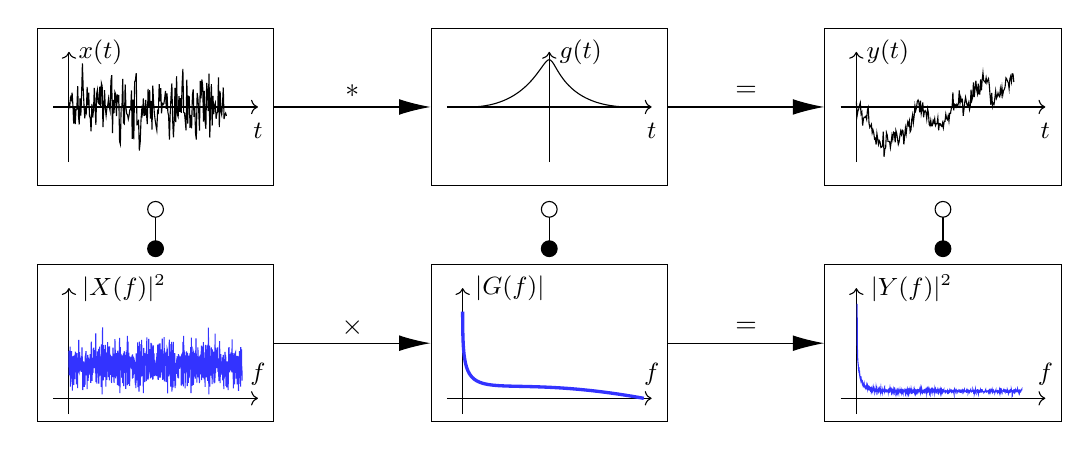 \usetikzlibrary{arrows.meta}
\begin{tikzpicture}[scale=1]

\node[draw,minimum height=2cm,minimum width=3cm](in) at (0,0) {};
\node[] (int) at (1.3,-0.3) {\small$t$};
\node[] (xt) at (-0.7,0.7) {\small$x(t)$};
\draw[->] (-1.1,-0.7) -- (-1.1,0.7);
\draw[->] (-1.3,0) -- (1.3,0);
\draw(-1.1,0.058) --(-1.09,0.01) --(-1.08,0.119) --(-1.07,0.09) --(-1.06,0.182) --(-1.05,0.032) --(-1.04,-0.21) --(-1.03,0.011) --(-1.02,-0.217) --(-1.01,-0.028) --(-1.0,-0.028) --(-0.989,0.264) --(-0.979,-0.117) --(-0.969,-0.222) --(-0.959,0.108) --(-0.949,-0.109) --(-0.939,0.168) --(-0.929,0.554) --(-0.919,0.234) --(-0.909,0.03) --(-0.899,-0.144) --(-0.889,-0.036) --(-0.879,-0.067) --(-0.869,0.256) --(-0.859,0.02) --(-0.849,0.182) --(-0.839,-0.114) --(-0.829,-0.143) --(-0.819,-0.31) --(-0.809,0.039) --(-0.798,-0.133) --(-0.788,-0.042) --(-0.778,0.243) --(-0.768,-4.605e-05) --(-0.758,-0.227) --(-0.748,0.169) --(-0.738,0.218) --(-0.728,0.052) --(-0.718,0.041) --(-0.708,0.259) --(-0.698,0.004) --(-0.688,0.303) --(-0.678,0.267) --(-0.668,-0.257) --(-0.658,-0.015) --(-0.648,0.215) --(-0.638,-0.015) --(-0.628,-0.109) --(-0.618,-0.014) --(-0.608,0.018) --(-0.597,0.104) --(-0.587,-0.0) --(-0.577,-0.05) --(-0.567,0.329) --(-0.557,0.405) --(-0.547,-0.332) --(-0.537,0.09) --(-0.527,-0.077) --(-0.517,0.191) --(-0.507,0.164) --(-0.497,-0.117) --(-0.487,0.16) --(-0.477,0.091) --(-0.467,0.153) --(-0.457,-0.438) --(-0.447,-0.473) --(-0.437,-0.01) --(-0.427,-0.003) --(-0.417,0.356) --(-0.407,-0.202) --(-0.396,-0.215) --(-0.386,0.288) --(-0.376,-0.008) --(-0.366,-0.086) --(-0.356,-0.1) --(-0.346,-0.154) --(-0.336,-0.107) --(-0.326,-0.032) --(-0.316,-0.032) --(-0.306,0.209) --(-0.296,-0.404) --(-0.286,0.092) --(-0.276,-0.413) --(-0.266,0.319) --(-0.256,0.338) --(-0.246,0.43) --(-0.236,-0.226) --(-0.226,-0.223) --(-0.216,-0.161) --(-0.206,-0.553) --(-0.195,-0.446) --(-0.185,-0.171) --(-0.175,-0.032) --(-0.165,-0.087) --(-0.155,0.109) --(-0.145,-0.105) --(-0.135,-0.105) --(-0.125,0.089) --(-0.115,-0.091) --(-0.105,-0.218) --(-0.095,0.23) --(-0.085,-0.007) --(-0.075,0.213) --(-0.065,-0.149) --(-0.055,0.073) --(-0.045,-0.286) --(-0.035,0.271) --(-0.025,0.052) --(-0.015,-0.085) --(-0.005,-0.167) --(0.006,-0.24) --(0.016,-0.296) --(0.026,-0.052) --(0.036,-0.068) --(0.046,0.29) --(0.056,0.07) --(0.066,0.239) --(0.076,-0.08) --(0.086,0.044) --(0.096,0.03) --(0.106,0.043) --(0.116,0.116) --(0.126,0.203) --(0.136,-0.023) --(0.146,0.172) --(0.156,-0.065) --(0.166,-0.112) --(0.176,-0.415) --(0.186,-0.083) --(0.196,0.126) --(0.207,0.299) --(0.217,-0.165) --(0.227,-0.385) --(0.237,-0.168) --(0.247,0.242) --(0.257,-0.192) --(0.267,0.39) --(0.277,-0.098) --(0.287,-0.125) --(0.297,0.136) --(0.307,-0.062) --(0.317,0.112) --(0.327,-0.074) --(0.337,0.282) --(0.347,0.483) --(0.357,-0.068) --(0.367,-0.076) --(0.377,-0.176) --(0.387,-0.297) --(0.397,0.348) --(0.408,-0.211) --(0.418,0.135) --(0.428,0.128) --(0.438,-0.266) --(0.448,-0.105) --(0.458,-0.271) --(0.468,0.149) --(0.478,0.223) --(0.488,-0.124) --(0.498,-0.009) --(0.508,-0.339) --(0.518,-0.415) --(0.528,0.177) --(0.538,0.107) --(0.548,-0.048) --(0.558,-0.301) --(0.568,0.331) --(0.578,0.11) --(0.588,0.35) --(0.598,0.273) --(0.609,-0.186) --(0.619,0.203) --(0.629,-0.183) --(0.639,-0.277) --(0.649,0.307) --(0.659,0.195) --(0.669,-0.051) --(0.679,0.423) --(0.689,-0.389) --(0.699,0.06) --(0.709,0.29) --(0.719,-0.238) --(0.729,0.14) --(0.739,-0.089) --(0.749,0.021) --(0.759,0.052) --(0.769,-0.151) --(0.779,-0.078) --(0.789,-0.067) --(0.799,0.376) --(0.81,-0.256) --(0.82,0.197) --(0.83,-0.057) --(0.84,-0.099) --(0.85,0.035) --(0.86,0.247) --(0.87,-0.153) --(0.88,-0.096) --(0.89,-0.077) --(0.9,-0.113);


\node[draw,minimum height=2cm,minimum width=3cm](g) at (5,0) {};
\node[] (gt) at (6.3,-0.3) {\small$t$};
\node[] (gtt) at (5.4,0.7) {\small$g(t)$};
\draw[->] (5,-0.7) -- (5,0.7);
\draw[->] (-1.3+5,0) -- (1.3+5,0);



\node[draw,minimum height=2cm,minimum width=3cm](out) at (10,0) {};
\node[] (outt) at (1.3+10,-0.3) {\small$t$};
\node[] (yt) at (-0.7+10,0.7) {\small$y(t)$};
\draw[->] (-1.1+10,-0.7) -- (-1.1+10,0.7);
\draw[->] (-1.3+10,0) -- (1.3+10,0);

\draw(8.9,0.07) --(8.91,-0.11) --(8.92,-0.052) --(8.93,-0.025) --(8.94,0.019) --(8.95,0.054) --(8.96,-0.089) --(8.97,-0.066) --(8.98,-0.236) --(8.991,-0.146) --(9.001,-0.128) --(9.011,-0.132) --(9.021,-0.118) --(9.031,-0.157) --(9.041,-0.034) --(9.051,-0.004) --(9.061,-0.208) --(9.071,-0.261) --(9.081,-0.241) --(9.091,-0.221) --(9.101,-0.329) --(9.111,-0.291) --(9.121,-0.329) --(9.131,-0.408) --(9.141,-0.398) --(9.151,-0.478) --(9.161,-0.337) --(9.171,-0.404) --(9.181,-0.474) --(9.191,-0.427) --(9.201,-0.445) --(9.212,-0.515) --(9.222,-0.51) --(9.232,-0.492) --(9.242,-0.313) --(9.252,-0.632) --(9.262,-0.529) --(9.272,-0.521) --(9.282,-0.325) --(9.292,-0.356) --(9.302,-0.437) --(9.312,-0.439) --(9.322,-0.438) --(9.332,-0.518) --(9.342,-0.45) --(9.352,-0.361) --(9.362,-0.413) --(9.372,-0.32) --(9.382,-0.328) --(9.393,-0.449) --(9.402,-0.299) --(9.413,-0.338) --(9.423,-0.409) --(9.433,-0.475) --(9.443,-0.444) --(9.453,-0.364) --(9.463,-0.306) --(9.473,-0.349) --(9.483,-0.295) --(9.493,-0.306) --(9.503,-0.476) --(9.513,-0.376) --(9.523,-0.268) --(9.533,-0.34) --(9.543,-0.247) --(9.553,-0.19) --(9.563,-0.229) --(9.573,-0.179) --(9.583,-0.315) --(9.594,-0.292) --(9.604,-0.157) --(9.614,-0.102) --(9.624,-0.201) --(9.634,-0.117) --(9.644,0.014) --(9.654,-0.048) --(9.664,-0.007) --(9.674,0.07) --(9.684,0.088) --(9.694,0.06) --(9.704,-0.069) --(9.714,0.08) --(9.724,-0.084) --(9.734,-0.028) --(9.744,0.057) --(9.754,-0.132) --(9.764,-0.058) --(9.774,-0.046) --(9.784,-0.069) --(9.794,-0.151) --(9.805,-0.023) --(9.815,-0.074) --(9.825,-0.223) --(9.835,-0.239) --(9.845,-0.171) --(9.855,-0.239) --(9.865,-0.238) --(9.875,-0.172) --(9.885,-0.2) --(9.895,-0.149) --(9.905,-0.236) --(9.915,-0.215) --(9.925,-0.207) --(9.935,-0.137) --(9.945,-0.297) --(9.955,-0.21) --(9.965,-0.212) --(9.975,-0.238) --(9.985,-0.247) --(9.995,-0.203) --(10.005,-0.263) --(10.016,-0.18) --(10.026,-0.182) --(10.036,-0.092) --(10.046,-0.146) --(10.056,-0.161) --(10.066,-0.113) --(10.076,-0.18) --(10.086,-0.081) --(10.096,-0.082) --(10.106,-0.02) --(10.116,-0.005) --(10.126,0.185) --(10.136,-0.044) --(10.146,0.036) --(10.156,0.029) --(10.166,0.0) --(10.176,0.032) --(10.186,0.012) --(10.197,0.049) --(10.207,0.209) --(10.217,0.05) --(10.227,0.118) --(10.237,0.072) --(10.247,0.089) --(10.257,-0.112) --(10.267,-0.027) --(10.277,0.063) --(10.287,0.123) --(10.297,0.065) --(10.307,0.022) --(10.317,0.019) --(10.327,0.058) --(10.337,-0.031) --(10.347,0.016) --(10.357,0.219) --(10.367,0.083) --(10.377,0.122) --(10.387,0.313) --(10.398,0.127) --(10.408,0.241) --(10.418,0.334) --(10.428,0.217) --(10.438,0.17) --(10.448,0.297) --(10.458,0.164) --(10.468,0.164) --(10.478,0.349) --(10.488,0.21) --(10.498,0.342) --(10.508,0.434) --(10.518,0.333) --(10.528,0.326) --(10.538,0.31) --(10.548,0.371) --(10.558,0.308) --(10.568,0.341) --(10.578,0.361) --(10.588,0.283) --(10.598,0.15) --(10.608,0.026) --(10.619,0.179) --(10.629,0.007) --(10.639,0.047) --(10.649,0.035) --(10.659,0.113) --(10.669,0.201) --(10.679,0.108) --(10.689,0.133) --(10.699,0.177) --(10.709,0.144) --(10.719,0.131) --(10.729,0.231) --(10.739,0.165) --(10.749,0.251) --(10.759,0.151) --(10.769,0.207) --(10.779,0.224) --(10.789,0.257) --(10.8,0.369) --(10.809,0.355) --(10.82,0.329) --(10.83,0.307) --(10.84,0.232) --(10.85,0.359) --(10.86,0.391) --(10.87,0.323) --(10.88,0.421) --(10.89,0.418) --(10.9,0.317);

\draw[-{Latex[width=2mm,length=4mm]}] (in) -- (g);
\draw[-{Latex[width=2mm,length=4mm]}] (g) -- (out);

\node[draw,minimum height=2cm,minimum width=3cm](IN) at (0,-3) {};
\node[] (fin) at (1.3,-0.4-3) {\small$f$};
\node[] (Xin) at (-0.4,0.7-3) {\small$|X(f)|^2$};
\draw[->] (-1.1,-0.9-3) -- (-1.1,0.7-3);
\draw[->] (-1.3,-0.7-3) -- (1.3,-0.7-3);
\node[draw,minimum height=2cm,minimum width=3cm](G) at (5,-3) {};
\node[] (fin) at (1.3+5,-0.4-3) {\small$f$};
\node[] (Xin) at (-0.5+5,0.7-3) {\small$|G(f)|$};
\draw[->] (-1.1+5,-0.9-3) -- (-1.1+5,0.7-3);
\draw[->] (-1.3+5,-0.7-3) -- (1.3+5,-0.7-3);
\node[draw,minimum height=2cm,minimum width=3cm](OUT) at (10,-3) {};
\node[] (fin) at (1.3+10,-0.4-3) {\small$f$};
\node[] (Xin) at (-0.4+10,0.7-3) {\small$|Y(f)|^2$};
\draw[->] (-1.1+10,-0.9-3) -- (-1.1+10,0.7-3);
\draw[->] (-1.3+10,-0.7-3) -- (1.3+10,-0.7-3);

\draw[-{Latex[width=2mm,length=4mm]}] (IN) -- (G);
\draw[-{Latex[width=2mm,length=4mm]}] (G) -- (OUT);

\draw[] (0,-1.3) -- (0,-1.8);
\filldraw[draw=black,fill=white] (0,-1.3) circle (0.1);
\filldraw[draw=black,fill=black] (0,-1.8) circle (0.1);
\draw[] (0+5,-1.3) -- (0+5,-1.8);
\filldraw[draw=black,fill=white] (0+5,-1.3) circle (0.1);
\filldraw[draw=black,fill=black] (0+5,-1.8) circle (0.1);
\draw[] (0+10,-1.3) -- (0+10,-1.8);
\filldraw[draw=black,fill=white] (0+10,-1.3) circle (0.1);
\filldraw[draw=black,fill=black] (0+10,-1.8) circle (0.1);

\node[] (times) at (2.5,-2.8) {$\times$};
\node[] (eq1) at (7.5,-2.8) {$=$};
\node[] (conv) at (2.5,+0.2) {$*$};
\node[] (eq2) at (7.5,+0.2) {$=$};

\draw[] (4,0) .. controls (4.75,0.01) and (4.9,0.6)  .. (5,0.6) .. controls (5.1,0.6) and (5.15,0.01) .. (6,0);
\draw[blue!80,very thick] (3.9,-2.6) .. controls (3.9,-4) and (4,-3.3) .. (6.2,-3.7);


\draw[blue!80] (8.91,-2.5) --(8.912,-3.03) --(8.914,-3.085) --(8.916,-3.173) --(8.918,-3.214) --(8.92,-3.24) --(8.923,-3.266) --(8.925,-3.286) --(8.927,-3.309) --(8.929,-3.344) --(8.931,-3.352) --(8.933,-3.369) --(8.935,-3.372) --(8.937,-3.361) --(8.939,-3.388) --(8.941,-3.401) --(8.943,-3.393) --(8.946,-3.431) --(8.948,-3.442) --(8.95,-3.438) --(8.952,-3.45) --(8.954,-3.445) --(8.956,-3.46) --(8.958,-3.476) --(8.96,-3.469) --(8.962,-3.461) --(8.964,-3.483) --(8.966,-3.483) --(8.969,-3.477) --(8.971,-3.495) --(8.973,-3.505) --(8.975,-3.494) --(8.977,-3.49) --(8.979,-3.502) --(8.981,-3.518) --(8.983,-3.527) --(8.985,-3.509) --(8.987,-3.512) --(8.989,-3.548) --(8.992,-3.546) --(8.994,-3.532) --(8.996,-3.523) --(8.998,-3.562) --(9,-3.548) --(9.002,-3.534) --(9.004,-3.549) --(9.006,-3.553) --(9.008,-3.543) --(9.01,-3.547) --(9.012,-3.552) --(9.015,-3.561) --(9.017,-3.582) --(9.019,-3.536) --(9.021,-3.552) --(9.023,-3.566) --(9.025,-3.559) --(9.027,-3.587) --(9.029,-3.555) --(9.031,-3.539) --(9.033,-3.553) --(9.035,-3.565) --(9.037,-3.566) --(9.04,-3.57) --(9.042,-3.555) --(9.044,-3.579) --(9.046,-3.569) --(9.048,-3.537) --(9.05,-3.571) --(9.052,-3.57) --(9.054,-3.565) --(9.056,-3.599) --(9.058,-3.564) --(9.06,-3.592) --(9.063,-3.593) --(9.065,-3.566) --(9.067,-3.57) --(9.069,-3.565) --(9.071,-3.575) --(9.073,-3.582) --(9.075,-3.554) --(9.077,-3.579) --(9.079,-3.581) --(9.081,-3.6) --(9.083,-3.578) --(9.086,-3.573) --(9.088,-3.597) --(9.09,-3.586) --(9.092,-3.58) --(9.094,-3.597) --(9.096,-3.592) --(9.098,-3.581) --(9.1,-3.607) --(9.102,-3.597) --(9.104,-3.574) --(9.106,-3.574) --(9.109,-3.598) --(9.111,-3.592) --(9.113,-3.577) --(9.115,-3.57) --(9.117,-3.591) --(9.119,-3.594) --(9.121,-3.576) --(9.123,-3.593) --(9.125,-3.596) --(9.127,-3.61) --(9.129,-3.585) --(9.132,-3.597) --(9.134,-3.603) --(9.136,-3.603) --(9.138,-3.578) --(9.14,-3.596) --(9.142,-3.591) --(9.144,-3.602) --(9.146,-3.606) --(9.148,-3.608) --(9.15,-3.616) --(9.152,-3.562) --(9.155,-3.58) --(9.157,-3.59) --(9.159,-3.584) --(9.161,-3.576) --(9.163,-3.589) --(9.165,-3.617) --(9.167,-3.598) --(9.169,-3.598) --(9.171,-3.601) --(9.173,-3.618) --(9.175,-3.609) --(9.178,-3.596) --(9.18,-3.589) --(9.182,-3.598) --(9.184,-3.579) --(9.186,-3.579) --(9.188,-3.615) --(9.19,-3.591) --(9.192,-3.599) --(9.194,-3.604) --(9.196,-3.592) --(9.198,-3.606) --(9.201,-3.615) --(9.203,-3.604) --(9.205,-3.598) --(9.207,-3.611) --(9.209,-3.581) --(9.211,-3.566) --(9.213,-3.587) --(9.215,-3.602) --(9.217,-3.614) --(9.219,-3.608) --(9.221,-3.609) --(9.224,-3.607) --(9.226,-3.603) --(9.228,-3.616) --(9.23,-3.594) --(9.232,-3.592) --(9.234,-3.604) --(9.236,-3.59) --(9.238,-3.6) --(9.24,-3.598) --(9.242,-3.601) --(9.244,-3.605) --(9.246,-3.603) --(9.249,-3.598) --(9.251,-3.605) --(9.253,-3.611) --(9.255,-3.594) --(9.257,-3.609) --(9.259,-3.597) --(9.261,-3.586) --(9.263,-3.613) --(9.265,-3.616) --(9.267,-3.616) --(9.269,-3.597) --(9.272,-3.595) --(9.274,-3.619) --(9.276,-3.602) --(9.278,-3.601) --(9.28,-3.606) --(9.282,-3.599) --(9.284,-3.594) --(9.286,-3.593) --(9.288,-3.609) --(9.29,-3.606) --(9.292,-3.608) --(9.295,-3.603) --(9.297,-3.607) --(9.299,-3.624) --(9.301,-3.599) --(9.303,-3.598) --(9.305,-3.615) --(9.307,-3.595) --(9.309,-3.591) --(9.311,-3.6) --(9.313,-3.599) --(9.315,-3.633) --(9.318,-3.606) --(9.32,-3.595) --(9.322,-3.6) --(9.324,-3.587) --(9.326,-3.623) --(9.328,-3.597) --(9.33,-3.591) --(9.332,-3.601) --(9.334,-3.605) --(9.336,-3.604) --(9.338,-3.59) --(9.341,-3.604) --(9.343,-3.603) --(9.345,-3.618) --(9.347,-3.605) --(9.349,-3.619) --(9.351,-3.609) --(9.353,-3.599) --(9.355,-3.604) --(9.357,-3.598) --(9.359,-3.612) --(9.361,-3.62) --(9.364,-3.585) --(9.366,-3.611) --(9.368,-3.615) --(9.37,-3.605) --(9.372,-3.61) --(9.374,-3.594) --(9.376,-3.609) --(9.378,-3.587) --(9.38,-3.583) --(9.382,-3.599) --(9.384,-3.611) --(9.387,-3.59) --(9.389,-3.583) --(9.391,-3.591) --(9.393,-3.616) --(9.395,-3.599) --(9.397,-3.6) --(9.399,-3.6) --(9.401,-3.629) --(9.403,-3.621) --(9.405,-3.6) --(9.407,-3.633) --(9.41,-3.617) --(9.412,-3.607) --(9.414,-3.598) --(9.416,-3.591) --(9.418,-3.602) --(9.42,-3.625) --(9.422,-3.614) --(9.424,-3.62) --(9.426,-3.616) --(9.428,-3.625) --(9.43,-3.616) --(9.433,-3.593) --(9.435,-3.599) --(9.437,-3.61) --(9.439,-3.623) --(9.441,-3.597) --(9.443,-3.595) --(9.445,-3.597) --(9.447,-3.605) --(9.449,-3.611) --(9.451,-3.61) --(9.453,-3.598) --(9.455,-3.618) --(9.458,-3.623) --(9.46,-3.611) --(9.462,-3.609) --(9.464,-3.588) --(9.466,-3.617) --(9.468,-3.634) --(9.47,-3.594) --(9.472,-3.595) --(9.474,-3.617) --(9.476,-3.604) --(9.478,-3.617) --(9.481,-3.625) --(9.483,-3.607) --(9.485,-3.598) --(9.487,-3.592) --(9.489,-3.595) --(9.491,-3.612) --(9.493,-3.612) --(9.495,-3.625) --(9.497,-3.604) --(9.499,-3.6) --(9.501,-3.601) --(9.504,-3.595) --(9.506,-3.614) --(9.508,-3.614) --(9.51,-3.597) --(9.512,-3.624) --(9.514,-3.607) --(9.516,-3.605) --(9.518,-3.605) --(9.52,-3.617) --(9.522,-3.586) --(9.524,-3.586) --(9.527,-3.621) --(9.529,-3.607) --(9.531,-3.597) --(9.533,-3.605) --(9.535,-3.617) --(9.537,-3.61) --(9.539,-3.615) --(9.541,-3.623) --(9.543,-3.602) --(9.545,-3.581) --(9.547,-3.627) --(9.55,-3.61) --(9.552,-3.588) --(9.554,-3.597) --(9.556,-3.613) --(9.558,-3.626) --(9.56,-3.601) --(9.562,-3.585) --(9.564,-3.583) --(9.566,-3.593) --(9.568,-3.616) --(9.57,-3.599) --(9.573,-3.609) --(9.575,-3.617) --(9.577,-3.605) --(9.579,-3.628) --(9.581,-3.609) --(9.583,-3.605) --(9.585,-3.595) --(9.587,-3.602) --(9.589,-3.601) --(9.591,-3.608) --(9.593,-3.621) --(9.596,-3.646) --(9.598,-3.594) --(9.6,-3.605) --(9.602,-3.625) --(9.604,-3.578) --(9.606,-3.594) --(9.608,-3.615) --(9.61,-3.633) --(9.612,-3.632) --(9.614,-3.602) --(9.616,-3.618) --(9.619,-3.615) --(9.621,-3.631) --(9.623,-3.603) --(9.625,-3.589) --(9.627,-3.63) --(9.629,-3.614) --(9.631,-3.632) --(9.633,-3.604) --(9.635,-3.586) --(9.637,-3.597) --(9.639,-3.618) --(9.642,-3.601) --(9.644,-3.609) --(9.646,-3.607) --(9.648,-3.602) --(9.65,-3.613) --(9.652,-3.636) --(9.654,-3.627) --(9.656,-3.604) --(9.658,-3.64) --(9.66,-3.588) --(9.662,-3.624) --(9.664,-3.648) --(9.667,-3.592) --(9.669,-3.616) --(9.671,-3.609) --(9.673,-3.62) --(9.675,-3.621) --(9.677,-3.587) --(9.679,-3.587) --(9.681,-3.605) --(9.683,-3.628) --(9.685,-3.624) --(9.687,-3.585) --(9.69,-3.613) --(9.692,-3.611) --(9.694,-3.589) --(9.696,-3.589) --(9.698,-3.596) --(9.7,-3.615) --(9.702,-3.594) --(9.704,-3.586) --(9.706,-3.601) --(9.708,-3.595) --(9.71,-3.638) --(9.713,-3.606) --(9.715,-3.592) --(9.717,-3.625) --(9.719,-3.616) --(9.721,-3.591) --(9.723,-3.602) --(9.725,-3.603) --(9.727,-3.608) --(9.729,-3.59) --(9.731,-3.61) --(9.733,-3.638) --(9.736,-3.597) --(9.738,-3.602) --(9.74,-3.617) --(9.742,-3.608) --(9.744,-3.608) --(9.746,-3.609) --(9.748,-3.625) --(9.75,-3.622) --(9.752,-3.605) --(9.754,-3.605) --(9.756,-3.599) --(9.759,-3.604) --(9.761,-3.61) --(9.763,-3.605) --(9.765,-3.621) --(9.767,-3.617) --(9.769,-3.588) --(9.771,-3.588) --(9.773,-3.608) --(9.775,-3.61) --(9.777,-3.6) --(9.779,-3.606) --(9.782,-3.603) --(9.784,-3.621) --(9.786,-3.617) --(9.788,-3.611) --(9.79,-3.583) --(9.792,-3.588) --(9.794,-3.633) --(9.796,-3.621) --(9.798,-3.619) --(9.8,-3.587) --(9.802,-3.58) --(9.805,-3.611) --(9.807,-3.619) --(9.809,-3.616) --(9.811,-3.605) --(9.813,-3.609) --(9.815,-3.627) --(9.817,-3.604) --(9.819,-3.616) --(9.821,-3.617) --(9.823,-3.615) --(9.825,-3.58) --(9.828,-3.59) --(9.83,-3.623) --(9.832,-3.614) --(9.834,-3.617) --(9.836,-3.62) --(9.838,-3.632) --(9.84,-3.603) --(9.842,-3.577) --(9.844,-3.616) --(9.846,-3.617) --(9.848,-3.615) --(9.851,-3.607) --(9.853,-3.597) --(9.855,-3.608) --(9.857,-3.601) --(9.859,-3.619) --(9.861,-3.627) --(9.863,-3.603) --(9.865,-3.597) --(9.867,-3.591) --(9.869,-3.615) --(9.871,-3.631) --(9.873,-3.601) --(9.876,-3.586) --(9.878,-3.585) --(9.88,-3.608) --(9.882,-3.61) --(9.884,-3.609) --(9.886,-3.598) --(9.888,-3.602) --(9.89,-3.622) --(9.892,-3.603) --(9.894,-3.598) --(9.896,-3.581) --(9.899,-3.603) --(9.901,-3.613) --(9.903,-3.603) --(9.905,-3.583) --(9.907,-3.589) --(9.909,-3.627) --(9.911,-3.606) --(9.913,-3.615) --(9.915,-3.619) --(9.917,-3.592) --(9.919,-3.594) --(9.922,-3.599) --(9.924,-3.613) --(9.926,-3.613) --(9.928,-3.603) --(9.93,-3.601) --(9.932,-3.593) --(9.934,-3.61) --(9.936,-3.603) --(9.938,-3.631) --(9.94,-3.635) --(9.942,-3.592) --(9.945,-3.591) --(9.947,-3.602) --(9.949,-3.603) --(9.951,-3.597) --(9.953,-3.614) --(9.955,-3.611) --(9.957,-3.608) --(9.959,-3.616) --(9.961,-3.622) --(9.963,-3.611) --(9.965,-3.612) --(9.968,-3.595) --(9.97,-3.613) --(9.972,-3.632) --(9.974,-3.62) --(9.976,-3.611) --(9.978,-3.597) --(9.98,-3.604) --(9.982,-3.594) --(9.984,-3.604) --(9.986,-3.622) --(9.988,-3.608) --(9.991,-3.6) --(9.993,-3.6) --(9.995,-3.583) --(9.997,-3.61) --(9.999,-3.605) --(10,-3.611) --(10,-3.615) --(10.01,-3.593) --(10.01,-3.624) --(10.01,-3.613) --(10.01,-3.617) --(10.01,-3.606) --(10.02,-3.607) --(10.02,-3.605) --(10.02,-3.602) --(10.02,-3.61) --(10.02,-3.613) --(10.03,-3.605) --(10.03,-3.608) --(10.03,-3.625) --(10.03,-3.62) --(10.03,-3.63) --(10.04,-3.62) --(10.04,-3.622) --(10.04,-3.621) --(10.04,-3.602) --(10.04,-3.607) --(10.05,-3.617) --(10.05,-3.61) --(10.05,-3.596) --(10.05,-3.607) --(10.06,-3.617) --(10.06,-3.598) --(10.06,-3.647) --(10.06,-3.623) --(10.06,-3.602) --(10.07,-3.62) --(10.07,-3.613) --(10.07,-3.621) --(10.07,-3.623) --(10.07,-3.615) --(10.08,-3.607) --(10.08,-3.612) --(10.08,-3.594) --(10.08,-3.614) --(10.08,-3.631) --(10.09,-3.581) --(10.09,-3.618) --(10.09,-3.612) --(10.09,-3.592) --(10.1,-3.611) --(10.1,-3.595) --(10.1,-3.6) --(10.1,-3.617) --(10.1,-3.61) --(10.11,-3.605) --(10.11,-3.587) --(10.11,-3.634) --(10.11,-3.606) --(10.11,-3.605) --(10.12,-3.61) --(10.12,-3.602) --(10.12,-3.597) --(10.12,-3.612) --(10.12,-3.621) --(10.13,-3.619) --(10.13,-3.599) --(10.13,-3.627) --(10.13,-3.592) --(10.13,-3.594) --(10.14,-3.641) --(10.14,-3.593) --(10.14,-3.617) --(10.14,-3.599) --(10.15,-3.605) --(10.15,-3.617) --(10.15,-3.615) --(10.15,-3.594) --(10.15,-3.591) --(10.16,-3.616) --(10.16,-3.593) --(10.16,-3.585) --(10.16,-3.595) --(10.16,-3.612) --(10.17,-3.606) --(10.17,-3.592) --(10.17,-3.606) --(10.17,-3.602) --(10.17,-3.595) --(10.18,-3.614) --(10.18,-3.637) --(10.18,-3.628) --(10.18,-3.64) --(10.18,-3.616) --(10.19,-3.601) --(10.19,-3.617) --(10.19,-3.624) --(10.19,-3.607) --(10.2,-3.608) --(10.2,-3.6) --(10.2,-3.603) --(10.2,-3.624) --(10.2,-3.614) --(10.21,-3.611) --(10.21,-3.605) --(10.21,-3.61) --(10.21,-3.586) --(10.21,-3.612) --(10.22,-3.612) --(10.22,-3.631) --(10.22,-3.632) --(10.22,-3.615) --(10.22,-3.599) --(10.23,-3.596) --(10.23,-3.607) --(10.23,-3.622) --(10.23,-3.616) --(10.24,-3.626) --(10.24,-3.613) --(10.24,-3.603) --(10.24,-3.621) --(10.24,-3.599) --(10.25,-3.597) --(10.25,-3.603) --(10.25,-3.621) --(10.25,-3.604) --(10.25,-3.598) --(10.26,-3.614) --(10.26,-3.616) --(10.26,-3.588) --(10.26,-3.598) --(10.26,-3.618) --(10.27,-3.594) --(10.27,-3.596) --(10.27,-3.617) --(10.27,-3.6) --(10.27,-3.604) --(10.28,-3.607) --(10.28,-3.6) --(10.28,-3.607) --(10.28,-3.617) --(10.29,-3.614) --(10.29,-3.607) --(10.29,-3.62) --(10.29,-3.621) --(10.29,-3.611) --(10.3,-3.592) --(10.3,-3.597) --(10.3,-3.624) --(10.3,-3.615) --(10.3,-3.623) --(10.31,-3.619) --(10.31,-3.585) --(10.31,-3.604) --(10.31,-3.62) --(10.31,-3.593) --(10.32,-3.609) --(10.32,-3.619) --(10.32,-3.588) --(10.32,-3.622) --(10.32,-3.629) --(10.33,-3.597) --(10.33,-3.592) --(10.33,-3.599) --(10.33,-3.602) --(10.34,-3.604) --(10.34,-3.604) --(10.34,-3.598) --(10.34,-3.604) --(10.34,-3.615) --(10.35,-3.594) --(10.35,-3.614) --(10.35,-3.6) --(10.35,-3.595) --(10.35,-3.599) --(10.36,-3.61) --(10.36,-3.628) --(10.36,-3.617) --(10.36,-3.611) --(10.36,-3.617) --(10.37,-3.614) --(10.37,-3.6) --(10.37,-3.607) --(10.37,-3.601) --(10.38,-3.605) --(10.38,-3.619) --(10.38,-3.618) --(10.38,-3.598) --(10.38,-3.587) --(10.39,-3.619) --(10.39,-3.63) --(10.39,-3.602) --(10.39,-3.618) --(10.39,-3.628) --(10.4,-3.617) --(10.4,-3.592) --(10.4,-3.602) --(10.4,-3.634) --(10.4,-3.635) --(10.41,-3.594) --(10.41,-3.62) --(10.41,-3.613) --(10.41,-3.587) --(10.41,-3.617) --(10.42,-3.636) --(10.42,-3.609) --(10.42,-3.612) --(10.42,-3.607) --(10.43,-3.599) --(10.43,-3.611) --(10.43,-3.585) --(10.43,-3.615) --(10.43,-3.607) --(10.44,-3.608) --(10.44,-3.635) --(10.44,-3.584) --(10.44,-3.601) --(10.44,-3.608) --(10.45,-3.642) --(10.45,-3.624) --(10.45,-3.612) --(10.45,-3.59) --(10.45,-3.594) --(10.46,-3.606) --(10.46,-3.59) --(10.46,-3.633) --(10.46,-3.599) --(10.46,-3.623) --(10.47,-3.624) --(10.47,-3.595) --(10.47,-3.609) --(10.47,-3.602) --(10.48,-3.607) --(10.48,-3.597) --(10.48,-3.617) --(10.48,-3.606) --(10.48,-3.594) --(10.49,-3.617) --(10.49,-3.619) --(10.49,-3.628) --(10.49,-3.582) --(10.49,-3.612) --(10.5,-3.615) --(10.5,-3.609) --(10.5,-3.603) --(10.5,-3.585) --(10.5,-3.61) --(10.51,-3.615) --(10.51,-3.616) --(10.51,-3.62) --(10.51,-3.618) --(10.52,-3.62) --(10.52,-3.626) --(10.52,-3.635) --(10.52,-3.605) --(10.52,-3.629) --(10.53,-3.619) --(10.53,-3.613) --(10.53,-3.611) --(10.53,-3.62) --(10.53,-3.618) --(10.54,-3.595) --(10.54,-3.598) --(10.54,-3.609) --(10.54,-3.609) --(10.54,-3.613) --(10.55,-3.619) --(10.55,-3.606) --(10.55,-3.612) --(10.55,-3.611) --(10.55,-3.611) --(10.56,-3.608) --(10.56,-3.605) --(10.56,-3.609) --(10.56,-3.606) --(10.57,-3.614) --(10.57,-3.602) --(10.57,-3.61) --(10.57,-3.598) --(10.57,-3.614) --(10.58,-3.633) --(10.58,-3.607) --(10.58,-3.608) --(10.58,-3.599) --(10.58,-3.602) --(10.59,-3.591) --(10.59,-3.626) --(10.59,-3.605) --(10.59,-3.622) --(10.59,-3.628) --(10.6,-3.606) --(10.6,-3.624) --(10.6,-3.596) --(10.6,-3.627) --(10.6,-3.605) --(10.61,-3.595) --(10.61,-3.606) --(10.61,-3.606) --(10.61,-3.614) --(10.62,-3.589) --(10.62,-3.61) --(10.62,-3.622) --(10.62,-3.596) --(10.62,-3.605) --(10.63,-3.597) --(10.63,-3.598) --(10.63,-3.612) --(10.63,-3.601) --(10.63,-3.627) --(10.64,-3.611) --(10.64,-3.614) --(10.64,-3.596) --(10.64,-3.601) --(10.64,-3.599) --(10.65,-3.616) --(10.65,-3.601) --(10.65,-3.628) --(10.65,-3.616) --(10.66,-3.606) --(10.66,-3.605) --(10.66,-3.607) --(10.66,-3.614) --(10.66,-3.627) --(10.67,-3.6) --(10.67,-3.602) --(10.67,-3.603) --(10.67,-3.606) --(10.67,-3.608) --(10.68,-3.615) --(10.68,-3.622) --(10.68,-3.605) --(10.68,-3.598) --(10.68,-3.609) --(10.69,-3.626) --(10.69,-3.609) --(10.69,-3.605) --(10.69,-3.592) --(10.69,-3.623) --(10.7,-3.625) --(10.7,-3.602) --(10.7,-3.63) --(10.7,-3.624) --(10.71,-3.598) --(10.71,-3.593) --(10.71,-3.619) --(10.71,-3.596) --(10.71,-3.603) --(10.72,-3.637) --(10.72,-3.606) --(10.72,-3.605) --(10.72,-3.606) --(10.72,-3.589) --(10.73,-3.616) --(10.73,-3.597) --(10.73,-3.569) --(10.73,-3.622) --(10.73,-3.621) --(10.74,-3.601) --(10.74,-3.625) --(10.74,-3.583) --(10.74,-3.608) --(10.75,-3.626) --(10.75,-3.62) --(10.75,-3.621) --(10.75,-3.604) --(10.75,-3.609) --(10.76,-3.605) --(10.76,-3.602) --(10.76,-3.592) --(10.76,-3.61) --(10.76,-3.609) --(10.77,-3.591) --(10.77,-3.615) --(10.77,-3.619) --(10.77,-3.613) --(10.77,-3.601) --(10.78,-3.595) --(10.78,-3.615) --(10.78,-3.626) --(10.78,-3.617) --(10.78,-3.604) --(10.79,-3.622) --(10.79,-3.607) --(10.79,-3.603) --(10.79,-3.592) --(10.8,-3.595) --(10.8,-3.621) --(10.8,-3.609) --(10.8,-3.617) --(10.8,-3.598) --(10.81,-3.604) --(10.81,-3.598) --(10.81,-3.595) --(10.81,-3.63) --(10.81,-3.611) --(10.82,-3.617) --(10.82,-3.6) --(10.82,-3.63) --(10.82,-3.608) --(10.82,-3.598) --(10.83,-3.629) --(10.83,-3.602) --(10.83,-3.61) --(10.83,-3.619) --(10.83,-3.634) --(10.84,-3.623) --(10.84,-3.61) --(10.84,-3.603) --(10.84,-3.598) --(10.85,-3.597) --(10.85,-3.603) --(10.85,-3.613) --(10.85,-3.596) --(10.85,-3.624) --(10.86,-3.617) --(10.86,-3.617) --(10.86,-3.609) --(10.86,-3.601) --(10.86,-3.595) --(10.87,-3.603) --(10.87,-3.616) --(10.87,-3.595) --(10.87,-3.606) --(10.87,-3.591) --(10.88,-3.63) --(10.88,-3.603) --(10.88,-3.601) --(10.88,-3.65) --(10.89,-3.615) --(10.89,-3.608) --(10.89,-3.623) --(10.89,-3.595) --(10.89,-3.607) --(10.9,-3.616) --(10.9,-3.601) --(10.9,-3.603) --(10.9,-3.584) --(10.9,-3.615) --(10.91,-3.601) --(10.91,-3.603) --(10.91,-3.609) --(10.91,-3.588) --(10.91,-3.617) --(10.92,-3.594) --(10.92,-3.619) --(10.92,-3.616) --(10.92,-3.584) --(10.92,-3.616) --(10.93,-3.598) --(10.93,-3.595) --(10.93,-3.623) --(10.93,-3.601) --(10.94,-3.62) --(10.94,-3.623) --(10.94,-3.626) --(10.94,-3.616) --(10.94,-3.597) --(10.95,-3.602) --(10.95,-3.598) --(10.95,-3.602) --(10.95,-3.605) --(10.95,-3.589) --(10.96,-3.62) --(10.96,-3.617) --(10.96,-3.599) --(10.96,-3.593) --(10.96,-3.595) --(10.97,-3.624) --(10.97,-3.611) --(10.97,-3.589) --(10.97,-3.602) --(10.97,-3.626) --(10.98,-3.614) --(10.98,-3.625) --(10.98,-3.61) --(10.98,-3.596) --(10.99,-3.602) --(10.99,-3.62) --(10.99,-3.612) --(10.99,-3.596) --(10.99,-3.605) --(11,-3.586) --(11,-3.596) --(11,-3.6);



\draw[blue!80] (-1.1,-3.096) --(-1.098,-3.405) --(-1.096,-3.325) --(-1.093,-3.109) --(-1.091,-3.339) --(-1.089,-3.316) --(-1.087,-3.168) --(-1.085,-3.043) --(-1.082,-3.55) --(-1.08,-3.332) --(-1.078,-3.517) --(-1.076,-3.285) --(-1.074,-3.197) --(-1.071,-3.285) --(-1.069,-3.449) --(-1.067,-3.101) --(-1.065,-3.379) --(-1.063,-3.254) --(-1.06,-3.388) --(-1.058,-3.167) --(-1.056,-3.603) --(-1.054,-3.317) --(-1.052,-3.167) --(-1.049,-3.341) --(-1.047,-3.341) --(-1.045,-3.317) --(-1.043,-3.165) --(-1.041,-3.358) --(-1.038,-3.529) --(-1.036,-3.328) --(-1.034,-3.28) --(-1.032,-3.156) --(-1.03,-3.214) --(-1.027,-3.221) --(-1.025,-3.455) --(-1.023,-3.26) --(-1.021,-3.254) --(-1.019,-3.116) --(-1.016,-3.118) --(-1.014,-3.149) --(-1.012,-3.2) --(-1.01,-3.372) --(-1.008,-3.23) --(-1.005,-3.522) --(-1.003,-3.4) --(-1.001,-3.434) --(-0.999,-3.244) --(-0.997,-3.127) --(-0.994,-3.258) --(-0.992,-3.325) --(-0.99,-3.57) --(-0.988,-3.242) --(-0.986,-3.239) --(-0.983,-3.364) --(-0.981,-3.183) --(-0.979,-3.246) --(-0.977,-3.369) --(-0.975,-2.959) --(-0.972,-3.358) --(-0.97,-3.365) --(-0.968,-3.285) --(-0.966,-3.259) --(-0.964,-3.112) --(-0.961,-3.347) --(-0.959,-3.174) --(-0.957,-3.293) --(-0.955,-3.259) --(-0.953,-3.275) --(-0.95,-3.214) --(-0.948,-3.189) --(-0.946,-3.206) --(-0.944,-3.363) --(-0.941,-3.295) --(-0.939,-3.165) --(-0.937,-3.334) --(-0.935,-3.06) --(-0.933,-3.06) --(-0.93,-3.319) --(-0.928,-3.287) --(-0.926,-3.255) --(-0.924,-3.597) --(-0.922,-3.253) --(-0.919,-3.286) --(-0.917,-3.35) --(-0.915,-3.252) --(-0.913,-3.231) --(-0.911,-3.392) --(-0.908,-3.363) --(-0.906,-3.555) --(-0.904,-3.343) --(-0.902,-3.245) --(-0.9,-3.333) --(-0.897,-3.533) --(-0.895,-3.433) --(-0.893,-3.176) --(-0.891,-3.153) --(-0.889,-3.266) --(-0.886,-3.131) --(-0.884,-3.102) --(-0.882,-3.397) --(-0.88,-3.408) --(-0.878,-3.233) --(-0.875,-3.293) --(-0.873,-3.238) --(-0.871,-3.202) --(-0.869,-3.583) --(-0.867,-3.247) --(-0.864,-3.2) --(-0.862,-3.149) --(-0.86,-3.19) --(-0.858,-3.41) --(-0.856,-3.479) --(-0.853,-3.245) --(-0.851,-3.183) --(-0.849,-3.252) --(-0.847,-3.294) --(-0.845,-3.402) --(-0.842,-3.262) --(-0.84,-3.263) --(-0.838,-3.308) --(-0.836,-3.339) --(-0.834,-3.325) --(-0.831,-3.14) --(-0.829,-3.231) --(-0.827,-3.333) --(-0.825,-3.218) --(-0.823,-3.505) --(-0.82,-3.382) --(-0.818,-3.355) --(-0.816,-2.981) --(-0.814,-3.089) --(-0.811,-3.347) --(-0.809,-3.277) --(-0.807,-3.478) --(-0.805,-3.423) --(-0.803,-3.278) --(-0.8,-3.191) --(-0.798,-3.344) --(-0.796,-3.355) --(-0.794,-3.358) --(-0.792,-3.281) --(-0.789,-3.058) --(-0.787,-3.25) --(-0.785,-3.217) --(-0.783,-3.057) --(-0.781,-3.317) --(-0.778,-3.205) --(-0.776,-3.208) --(-0.774,-3.252) --(-0.772,-3.184) --(-0.77,-3.287) --(-0.767,-3.088) --(-0.765,-3.351) --(-0.763,-3.382) --(-0.761,-3.283) --(-0.759,-2.874) --(-0.756,-3.494) --(-0.754,-3.192) --(-0.752,-3.424) --(-0.75,-3.247) --(-0.748,-3.171) --(-0.745,-3.512) --(-0.743,-3.261) --(-0.741,-3.244) --(-0.739,-3.105) --(-0.737,-3.382) --(-0.734,-3.21) --(-0.732,-3.327) --(-0.73,-3.169) --(-0.728,-3.362) --(-0.726,-3.3) --(-0.723,-3.073) --(-0.721,-3.514) --(-0.719,-3.423) --(-0.717,-3.207) --(-0.715,-3.38) --(-0.712,-3.223) --(-0.71,-3.044) --(-0.708,-3.411) --(-0.706,-3.17) --(-0.704,-3.258) --(-0.701,-3.21) --(-0.699,-3.197) --(-0.697,-3.33) --(-0.695,-3.166) --(-0.693,-3.224) --(-0.69,-3.554) --(-0.688,-3.066) --(-0.686,-3.015) --(-0.684,-3.414) --(-0.682,-3.142) --(-0.679,-3.65) --(-0.677,-3.315) --(-0.675,-3.202) --(-0.673,-2.8) --(-0.671,-3.319) --(-0.668,-3.424) --(-0.666,-3.199) --(-0.664,-3.473) --(-0.662,-3.312) --(-0.66,-3.026) --(-0.657,-3.188) --(-0.655,-3.393) --(-0.653,-3.218) --(-0.651,-3.076) --(-0.648,-3.432) --(-0.646,-3.215) --(-0.644,-3.266) --(-0.642,-3.343) --(-0.64,-3.265) --(-0.637,-3.023) --(-0.635,-3.143) --(-0.633,-3.232) --(-0.631,-3.551) --(-0.629,-3.208) --(-0.626,-3.251) --(-0.624,-3.356) --(-0.622,-3.19) --(-0.62,-3.389) --(-0.618,-3.467) --(-0.616,-3.116) --(-0.613,-3.36) --(-0.611,-3.34) --(-0.609,-2.986) --(-0.607,-3.275) --(-0.605,-3.156) --(-0.602,-3.278) --(-0.6,-3.044) --(-0.598,-3.431) --(-0.596,-3.288) --(-0.594,-3.35) --(-0.591,-3.378) --(-0.589,-3.155) --(-0.587,-3.471) --(-0.585,-3.039) --(-0.583,-3.129) --(-0.58,-3.146) --(-0.578,-3.282) --(-0.576,-3.402) --(-0.574,-3.148) --(-0.572,-3.305) --(-0.569,-3.369) --(-0.567,-3.294) --(-0.565,-3.162) --(-0.563,-3.247) --(-0.56,-3.484) --(-0.558,-3.505) --(-0.556,-3.316) --(-0.554,-3.169) --(-0.552,-3.316) --(-0.549,-3.261) --(-0.547,-3.214) --(-0.545,-3.43) --(-0.543,-3.409) --(-0.541,-3.056) --(-0.538,-3.265) --(-0.536,-3.314) --(-0.534,-3.4) --(-0.532,-3.427) --(-0.53,-3.211) --(-0.527,-3.504) --(-0.525,-3.165) --(-0.523,-3.398) --(-0.521,-3.131) --(-0.519,-3.386) --(-0.516,-2.947) --(-0.514,-3.185) --(-0.512,-3.146) --(-0.51,-3.084) --(-0.508,-3.447) --(-0.505,-3.321) --(-0.503,-3.42) --(-0.501,-3.315) --(-0.499,-3.32) --(-0.497,-3.126) --(-0.494,-3.238) --(-0.492,-3.203) --(-0.49,-3.304) --(-0.488,-3.193) --(-0.486,-3.159) --(-0.483,-3.533) --(-0.481,-3.118) --(-0.479,-3.094) --(-0.477,-3.401) --(-0.475,-3.277) --(-0.472,-3.236) --(-0.47,-3.12) --(-0.468,-3.151) --(-0.466,-3.545) --(-0.464,-3.206) --(-0.461,-3.452) --(-0.459,-3.26) --(-0.457,-2.931) --(-0.455,-3.197) --(-0.453,-3.634) --(-0.45,-3.32) --(-0.448,-3.051) --(-0.446,-3.136) --(-0.444,-3.222) --(-0.442,-3.234) --(-0.439,-3.135) --(-0.437,-3.239) --(-0.435,-3.345) --(-0.433,-3.241) --(-0.43,-3.413) --(-0.428,-3.441) --(-0.426,-3.299) --(-0.424,-3.155) --(-0.422,-3.236) --(-0.419,-3.298) --(-0.417,-3.506) --(-0.415,-3.257) --(-0.413,-3.228) --(-0.411,-3.317) --(-0.408,-3.129) --(-0.406,-3.212) --(-0.404,-3.546) --(-0.402,-3.37) --(-0.4,-3.25) --(-0.398,-3.104) --(-0.395,-3.124) --(-0.393,-3.12) --(-0.391,-3.222) --(-0.389,-3.28) --(-0.387,-3.322) --(-0.384,-3.381) --(-0.382,-3.226) --(-0.38,-3.147) --(-0.378,-3.579) --(-0.376,-3.19) --(-0.373,-3.375) --(-0.371,-3.112) --(-0.369,-3.234) --(-0.367,-3.347) --(-0.364,-3.089) --(-0.362,-3.149) --(-0.36,-3.088) --(-0.358,-2.906) --(-0.356,-3.534) --(-0.353,-3.436) --(-0.351,-3) --(-0.349,-2.981) --(-0.347,-3.367) --(-0.345,-3.298) --(-0.342,-3.139) --(-0.34,-3.137) --(-0.338,-3.518) --(-0.336,-3.467) --(-0.334,-3.168) --(-0.331,-3.215) --(-0.329,-3.543) --(-0.327,-3.315) --(-0.325,-3.188) --(-0.323,-3.189) --(-0.32,-3.257) --(-0.318,-3.217) --(-0.316,-3.286) --(-0.314,-3.17) --(-0.312,-3.239) --(-0.309,-3.302) --(-0.307,-3.322) --(-0.305,-3.242) --(-0.303,-3.249) --(-0.301,-3.327) --(-0.298,-3.149) --(-0.296,-3.291) --(-0.294,-3.45) --(-0.292,-3.141) --(-0.29,-3.267) --(-0.287,-3.327) --(-0.285,-3.44) --(-0.283,-3.367) --(-0.281,-3.393) --(-0.279,-3.17) --(-0.276,-3.228) --(-0.274,-3.342) --(-0.272,-3.192) --(-0.27,-3.342) --(-0.268,-3.393) --(-0.265,-3.306) --(-0.263,-3.261) --(-0.261,-3.272) --(-0.259,-3.274) --(-0.257,-3.534) --(-0.254,-3.324) --(-0.252,-3.241) --(-0.25,-3.572) --(-0.248,-3.417) --(-0.245,-3.128) --(-0.243,-3.245) --(-0.241,-3.262) --(-0.239,-3.473) --(-0.237,-3.401) --(-0.234,-3.244) --(-0.232,-3.253) --(-0.23,-3.413) --(-0.228,-2.991) --(-0.226,-3.07) --(-0.224,-3.558) --(-0.221,-3.254) --(-0.219,-3.205) --(-0.217,-3.148) --(-0.215,-3.291) --(-0.212,-3.276) --(-0.21,-3.614) --(-0.208,-3.226) --(-0.206,-2.98) --(-0.204,-3.208) --(-0.202,-3.347) --(-0.199,-3.311) --(-0.197,-3.011) --(-0.195,-3.538) --(-0.193,-3.495) --(-0.191,-3.322) --(-0.188,-3.407) --(-0.186,-3.392) --(-0.184,-3.397) --(-0.182,-3.104) --(-0.179,-3.288) --(-0.177,-2.958) --(-0.175,-3.102) --(-0.173,-3.333) --(-0.171,-3.198) --(-0.169,-3.419) --(-0.166,-3.232) --(-0.164,-3.162) --(-0.162,-3.252) --(-0.16,-3.37) --(-0.158,-3.247) --(-0.155,-3.634) --(-0.153,-3.271) --(-0.151,-3.087) --(-0.149,-3.059) --(-0.146,-3.47) --(-0.144,-3.275) --(-0.142,-3.362) --(-0.14,-3.271) --(-0.138,-3.495) --(-0.135,-3.136) --(-0.133,-3.137) --(-0.131,-3.284) --(-0.129,-3.209) --(-0.127,-3.248) --(-0.124,-3.27) --(-0.122,-3.285) --(-0.12,-3.105) --(-0.118,-3.177) --(-0.116,-3.481) --(-0.113,-3.342) --(-0.111,-2.925) --(-0.109,-3.219) --(-0.107,-3.455) --(-0.105,-3.277) --(-0.102,-3.169) --(-0.1,-3.158) --(-0.098,-3.256) --(-0.096,-3.139) --(-0.094,-3.461) --(-0.091,-3.361) --(-0.089,-3.409) --(-0.087,-2.946) --(-0.085,-3.293) --(-0.083,-3.3) --(-0.08,-3.19) --(-0.078,-3.172) --(-0.076,-3.076) --(-0.074,-3.368) --(-0.072,-3.284) --(-0.069,-3.144) --(-0.067,-3.379) --(-0.065,-3.446) --(-0.063,-3.305) --(-0.061,-3.263) --(-0.058,-2.997) --(-0.056,-3.211) --(-0.054,-3.433) --(-0.052,-3.34) --(-0.05,-3.007) --(-0.047,-3.124) --(-0.045,-3.127) --(-0.043,-3.171) --(-0.041,-3.407) --(-0.039,-3.111) --(-0.036,-3.462) --(-0.034,-3.434) --(-0.032,-3.454) --(-0.03,-3.028) --(-0.028,-3.161) --(-0.025,-3.36) --(-0.023,-3.142) --(-0.021,-3.336) --(-0.019,-3.13) --(-0.017,-3.241) --(-0.014,-3.418) --(-0.012,-3.213) --(-0.01,-3.286) --(-0.008,-3.296) --(-0.006,-3.371) --(-0.003,-3.407) --(-0.001,-3.373) --(0.001,-3.405) --(0.003,-3.375) --(0.006,-3.294) --(0.008,-3.291) --(0.01,-3.208) --(0.012,-3.418) --(0.014,-3.246) --(0.017,-3.126) --(0.019,-3.338) --(0.021,-3.144) --(0.023,-3.354) --(0.025,-3.173) --(0.028,-3.018) --(0.03,-3.452) --(0.032,-3.432) --(0.034,-3.467) --(0.036,-3.111) --(0.039,-3.405) --(0.041,-3.176) --(0.043,-3.126) --(0.045,-3.125) --(0.047,-3.006) --(0.05,-3.332) --(0.052,-3.437) --(0.054,-3.214) --(0.056,-3.001) --(0.058,-3.252) --(0.061,-3.312) --(0.063,-3.437) --(0.065,-3.387) --(0.067,-3.144) --(0.069,-3.279) --(0.072,-3.372) --(0.074,-3.08) --(0.076,-3.167) --(0.078,-3.193) --(0.08,-3.294) --(0.083,-3.302) --(0.085,-2.942) --(0.087,-3.405) --(0.089,-3.359) --(0.091,-3.465) --(0.094,-3.141) --(0.096,-3.254) --(0.098,-3.161) --(0.1,-3.166) --(0.102,-3.275) --(0.105,-3.454) --(0.107,-3.228) --(0.109,-2.924) --(0.111,-3.332) --(0.113,-3.485) --(0.116,-3.182) --(0.118,-3.103) --(0.12,-3.282) --(0.122,-3.271) --(0.124,-3.25) --(0.127,-3.206) --(0.129,-3.287) --(0.131,-3.137) --(0.133,-3.133) --(0.135,-3.491) --(0.138,-3.276) --(0.14,-3.358) --(0.142,-3.279) --(0.144,-3.466) --(0.146,-3.07) --(0.149,-3.082) --(0.151,-3.263) --(0.153,-3.637) --(0.155,-3.249) --(0.158,-3.37) --(0.16,-3.253) --(0.162,-3.164) --(0.164,-3.226) --(0.166,-3.42) --(0.169,-3.2) --(0.171,-3.331) --(0.173,-3.109) --(0.175,-2.954) --(0.177,-3.285) --(0.179,-3.107) --(0.182,-3.39) --(0.184,-3.396) --(0.186,-3.405) --(0.188,-3.326) --(0.191,-3.484) --(0.193,-3.55) --(0.195,-3.012) --(0.197,-3.306) --(0.199,-3.349) --(0.202,-3.212) --(0.204,-2.982) --(0.206,-3.215) --(0.208,-3.614) --(0.21,-3.28) --(0.212,-3.292) --(0.215,-3.148) --(0.217,-3.207) --(0.219,-3.247) --(0.221,-3.561) --(0.224,-3.08) --(0.226,-2.983) --(0.228,-3.411) --(0.23,-3.256) --(0.232,-3.243) --(0.234,-3.395) --(0.237,-3.478) --(0.239,-3.261) --(0.241,-3.249) --(0.243,-3.125) --(0.245,-3.412) --(0.248,-3.572) --(0.25,-3.249) --(0.252,-3.315) --(0.254,-3.538) --(0.257,-3.277) --(0.259,-3.273) --(0.261,-3.259) --(0.263,-3.308) --(0.265,-3.389) --(0.268,-3.347) --(0.27,-3.191) --(0.272,-3.339) --(0.274,-3.233) --(0.276,-3.166) --(0.279,-3.391) --(0.281,-3.366) --(0.283,-3.44) --(0.285,-3.329) --(0.287,-3.27) --(0.29,-3.138) --(0.292,-3.446) --(0.294,-3.297) --(0.296,-3.147) --(0.298,-3.326) --(0.301,-3.252) --(0.303,-3.24) --(0.305,-3.322) --(0.307,-3.302) --(0.309,-3.243) --(0.312,-3.168) --(0.314,-3.285) --(0.316,-3.22) --(0.318,-3.254) --(0.32,-3.194) --(0.323,-3.183) --(0.325,-3.315) --(0.327,-3.539) --(0.329,-3.226) --(0.331,-3.161) --(0.334,-3.462) --(0.336,-3.523) --(0.338,-3.143) --(0.34,-3.137) --(0.342,-3.292) --(0.345,-3.373) --(0.347,-2.985) --(0.349,-2.998) --(0.351,-3.422) --(0.353,-3.549) --(0.356,-2.908) --(0.358,-3.084) --(0.36,-3.151) --(0.362,-3.089) --(0.364,-3.34) --(0.367,-3.244) --(0.369,-3.106) --(0.371,-3.376) --(0.373,-3.189) --(0.376,-3.574) --(0.378,-3.159) --(0.38,-3.216) --(0.382,-3.384) --(0.384,-3.322) --(0.387,-3.282) --(0.389,-3.223) --(0.391,-3.123) --(0.393,-3.122) --(0.395,-3.105) --(0.398,-3.245) --(0.4,-3.369) --(0.402,-3.544) --(0.404,-3.222) --(0.406,-3.123) --(0.408,-3.318) --(0.411,-3.229) --(0.413,-3.254) --(0.415,-3.504) --(0.417,-3.305) --(0.419,-3.234) --(0.422,-3.157) --(0.424,-3.293) --(0.426,-3.442) --(0.428,-3.412) --(0.43,-3.247) --(0.433,-3.337) --(0.435,-3.25) --(0.437,-3.129) --(0.439,-3.236) --(0.442,-3.221) --(0.444,-3.14) --(0.446,-3.049) --(0.448,-3.312) --(0.45,-3.634) --(0.453,-3.209) --(0.455,-2.929) --(0.457,-3.252) --(0.459,-3.455) --(0.461,-3.206) --(0.464,-3.542) --(0.466,-3.163) --(0.468,-3.114) --(0.47,-3.237) --(0.472,-3.274) --(0.475,-3.403) --(0.477,-3.101) --(0.479,-3.11) --(0.481,-3.53) --(0.483,-3.169) --(0.486,-3.184) --(0.488,-3.309) --(0.49,-3.201) --(0.492,-3.243) --(0.494,-3.122) --(0.497,-3.32) --(0.499,-3.313) --(0.501,-3.421) --(0.503,-3.318) --(0.505,-3.45) --(0.508,-3.09) --(0.51,-3.139) --(0.512,-3.194) --(0.514,-2.94) --(0.516,-3.387) --(0.519,-3.131) --(0.521,-3.396) --(0.523,-3.166) --(0.525,-3.501) --(0.527,-3.217) --(0.53,-3.419) --(0.532,-3.407) --(0.534,-3.311) --(0.536,-3.272) --(0.538,-3.054) --(0.541,-3.402) --(0.543,-3.435) --(0.545,-3.216) --(0.547,-3.259) --(0.549,-3.317) --(0.552,-3.172) --(0.554,-3.309) --(0.556,-3.506) --(0.558,-3.484) --(0.56,-3.255) --(0.563,-3.157) --(0.565,-3.294) --(0.567,-3.365) --(0.569,-3.311) --(0.572,-3.146) --(0.574,-3.397) --(0.576,-3.289) --(0.578,-3.143) --(0.58,-3.135) --(0.583,-3.031) --(0.585,-3.47) --(0.587,-3.16) --(0.589,-3.37) --(0.591,-3.357) --(0.594,-3.281) --(0.596,-3.438) --(0.598,-3.044) --(0.6,-3.276) --(0.602,-3.156) --(0.605,-3.278) --(0.607,-2.988) --(0.609,-3.33) --(0.611,-3.368) --(0.613,-3.116) --(0.616,-3.458) --(0.618,-3.399) --(0.62,-3.188) --(0.622,-3.352) --(0.624,-3.259) --(0.626,-3.198) --(0.629,-3.554) --(0.631,-3.235) --(0.633,-3.145) --(0.635,-3.021) --(0.637,-3.261) --(0.64,-3.343) --(0.642,-3.269) --(0.644,-3.21) --(0.646,-3.434) --(0.648,-3.08) --(0.651,-3.212) --(0.653,-3.395) --(0.655,-3.191) --(0.657,-3.029) --(0.66,-3.301) --(0.662,-3.479) --(0.664,-3.2) --(0.666,-3.419) --(0.668,-3.33) --(0.671,-2.801) --(0.673,-3.194) --(0.675,-3.312) --(0.677,-3.65) --(0.679,-3.15) --(0.682,-3.405) --(0.684,-3.03) --(0.686,-3.051) --(0.688,-3.553) --(0.69,-3.231) --(0.693,-3.162) --(0.695,-3.329) --(0.697,-3.2) --(0.699,-3.206) --(0.701,-3.262) --(0.704,-3.167) --(0.706,-3.411) --(0.708,-3.052) --(0.71,-3.212) --(0.712,-3.386) --(0.715,-3.207) --(0.717,-3.416) --(0.719,-3.519) --(0.721,-3.08) --(0.723,-3.288) --(0.726,-3.373) --(0.728,-3.161) --(0.73,-3.333) --(0.732,-3.205) --(0.734,-3.385) --(0.737,-3.107) --(0.739,-3.241) --(0.741,-3.259) --(0.743,-3.509) --(0.745,-3.181) --(0.748,-3.235) --(0.75,-3.432) --(0.752,-3.185) --(0.754,-3.5) --(0.756,-2.878) --(0.759,-3.273) --(0.761,-3.381) --(0.763,-3.357) --(0.765,-3.088) --(0.767,-3.285) --(0.77,-3.186) --(0.772,-3.25) --(0.774,-3.211) --(0.776,-3.202) --(0.778,-3.318) --(0.781,-3.063) --(0.783,-3.206) --(0.785,-3.261) --(0.787,-3.052) --(0.789,-3.281) --(0.792,-3.355) --(0.794,-3.357) --(0.796,-3.344) --(0.798,-3.193) --(0.8,-3.276) --(0.803,-3.42) --(0.805,-3.48) --(0.807,-3.28) --(0.809,-3.345) --(0.811,-3.098) --(0.814,-2.974) --(0.816,-3.352) --(0.818,-3.38) --(0.82,-3.508) --(0.823,-3.221) --(0.825,-3.33) --(0.827,-3.235) --(0.829,-3.138) --(0.831,-3.322) --(0.834,-3.341) --(0.836,-3.308) --(0.838,-3.265) --(0.84,-3.259) --(0.842,-3.402) --(0.845,-3.296) --(0.847,-3.255) --(0.849,-3.181) --(0.851,-3.245) --(0.853,-3.471) --(0.856,-3.42) --(0.858,-3.189) --(0.86,-3.15) --(0.862,-3.2) --(0.864,-3.241) --(0.867,-3.582) --(0.869,-3.211) --(0.871,-3.231) --(0.873,-3.298) --(0.875,-3.229) --(0.878,-3.408) --(0.88,-3.399) --(0.882,-3.11) --(0.884,-3.123) --(0.886,-3.271) --(0.889,-3.15) --(0.891,-3.178) --(0.893,-3.422) --(0.895,-3.541) --(0.897,-3.331) --(0.9,-3.251) --(0.902,-3.333) --(0.904,-3.562) --(0.906,-3.36) --(0.908,-3.396) --(0.911,-3.232) --(0.913,-3.251) --(0.915,-3.349) --(0.917,-3.291) --(0.919,-3.247) --(0.922,-3.596) --(0.924,-3.265) --(0.926,-3.278) --(0.928,-3.326) --(0.93,-3.06) --(0.933,-3.059) --(0.935,-3.328) --(0.937,-3.174) --(0.939,-3.284) --(0.941,-3.371) --(0.944,-3.206) --(0.946,-3.19) --(0.948,-3.213) --(0.95,-3.275) --(0.953,-3.258) --(0.955,-3.295) --(0.957,-3.172) --(0.959,-3.348) --(0.961,-3.116) --(0.964,-3.251) --(0.966,-3.292) --(0.968,-3.355) --(0.97,-3.371) --(0.972,-2.953) --(0.975,-3.368) --(0.977,-3.248) --(0.979,-3.184) --(0.981,-3.359) --(0.983,-3.248) --(0.986,-3.231) --(0.988,-3.574) --(0.99,-3.326) --(0.992,-3.262) --(0.994,-3.126) --(0.997,-3.24) --(0.999,-3.432) --(1.001,-3.399) --(1.003,-3.523) --(1.005,-3.234) --(1.008,-3.368) --(1.01,-3.207) --(1.012,-3.147) --(1.014,-3.12) --(1.016,-3.115) --(1.019,-3.25) --(1.021,-3.262) --(1.023,-3.449) --(1.025,-3.231) --(1.027,-3.208) --(1.03,-3.161) --(1.032,-3.273) --(1.034,-3.33) --(1.036,-3.523) --(1.038,-3.368) --(1.041,-3.161) --(1.043,-3.316) --(1.045,-3.341) --(1.047,-3.343) --(1.049,-3.169) --(1.052,-3.31) --(1.054,-3.604) --(1.056,-3.173) --(1.058,-3.382) --(1.06,-3.256) --(1.063,-3.381) --(1.065,-3.1) --(1.067,-3.445) --(1.069,-3.29) --(1.071,-3.196) --(1.074,-3.281) --(1.076,-3.516) --(1.078,-3.333) --(1.08,-3.551) --(1.082,-3.051) --(1.085,-3.164) --(1.087,-3.309) --(1.089,-3.357) --(1.091,-3.077) --(1.093,-3.392) --(1.096,-3.293) --(1.098,-3.396) --(1.1,-3.476);

\end{tikzpicture}
